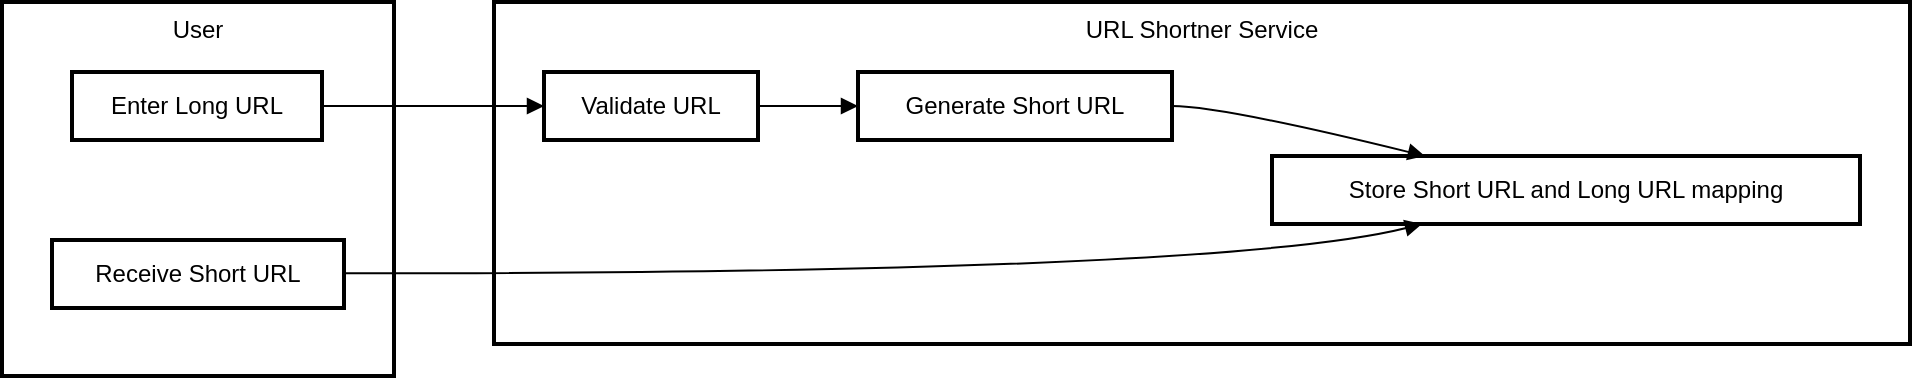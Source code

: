 <mxfile version="24.5.4" type="github">
  <diagram name="Page-1" id="hzhNVv7KCAuNwbuJ8ZgB">
    <mxGraphModel>
      <root>
        <mxCell id="0" />
        <mxCell id="1" parent="0" />
        <mxCell id="2" value="User" style="whiteSpace=wrap;strokeWidth=2;verticalAlign=top;" vertex="1" parent="1">
          <mxGeometry width="196" height="187" as="geometry" />
        </mxCell>
        <mxCell id="3" value="Receive Short URL" style="whiteSpace=wrap;strokeWidth=2;" vertex="1" parent="1">
          <mxGeometry x="25" y="119" width="146" height="34" as="geometry" />
        </mxCell>
        <mxCell id="4" value="URL Shortner Service" style="whiteSpace=wrap;strokeWidth=2;verticalAlign=top;" vertex="1" parent="1">
          <mxGeometry x="246" width="708" height="171" as="geometry" />
        </mxCell>
        <mxCell id="5" value="Generate Short URL" style="whiteSpace=wrap;strokeWidth=2;" vertex="1" parent="1">
          <mxGeometry x="428" y="35" width="157" height="34" as="geometry" />
        </mxCell>
        <mxCell id="6" value="Validate URL" style="whiteSpace=wrap;strokeWidth=2;" vertex="1" parent="1">
          <mxGeometry x="271" y="35" width="107" height="34" as="geometry" />
        </mxCell>
        <mxCell id="7" value="Store Short URL and Long URL mapping" style="whiteSpace=wrap;strokeWidth=2;" vertex="1" parent="1">
          <mxGeometry x="635" y="77" width="294" height="34" as="geometry" />
        </mxCell>
        <mxCell id="8" value="Enter Long URL" style="whiteSpace=wrap;strokeWidth=2;" vertex="1" parent="1">
          <mxGeometry x="35" y="35" width="125" height="34" as="geometry" />
        </mxCell>
        <mxCell id="9" value="" style="curved=1;startArrow=none;endArrow=block;exitX=1;exitY=0.5;entryX=0;entryY=0.5;" edge="1" parent="1" source="6" target="5">
          <mxGeometry relative="1" as="geometry">
            <Array as="points" />
          </mxGeometry>
        </mxCell>
        <mxCell id="10" value="" style="curved=1;startArrow=none;endArrow=block;exitX=1;exitY=0.5;entryX=0.26;entryY=0;" edge="1" parent="1" source="5" target="7">
          <mxGeometry relative="1" as="geometry">
            <Array as="points">
              <mxPoint x="610" y="52" />
            </Array>
          </mxGeometry>
        </mxCell>
        <mxCell id="11" value="" style="curved=1;startArrow=none;endArrow=block;exitX=1;exitY=0.5;entryX=0;entryY=0.5;" edge="1" parent="1" source="8" target="6">
          <mxGeometry relative="1" as="geometry">
            <Array as="points" />
          </mxGeometry>
        </mxCell>
        <mxCell id="12" value="" style="curved=1;startArrow=none;endArrow=block;exitX=1;exitY=0.49;entryX=0.26;entryY=0.99;" edge="1" parent="1" source="3" target="7">
          <mxGeometry relative="1" as="geometry">
            <Array as="points">
              <mxPoint x="610" y="136" />
            </Array>
          </mxGeometry>
        </mxCell>
      </root>
    </mxGraphModel>
  </diagram>
</mxfile>

